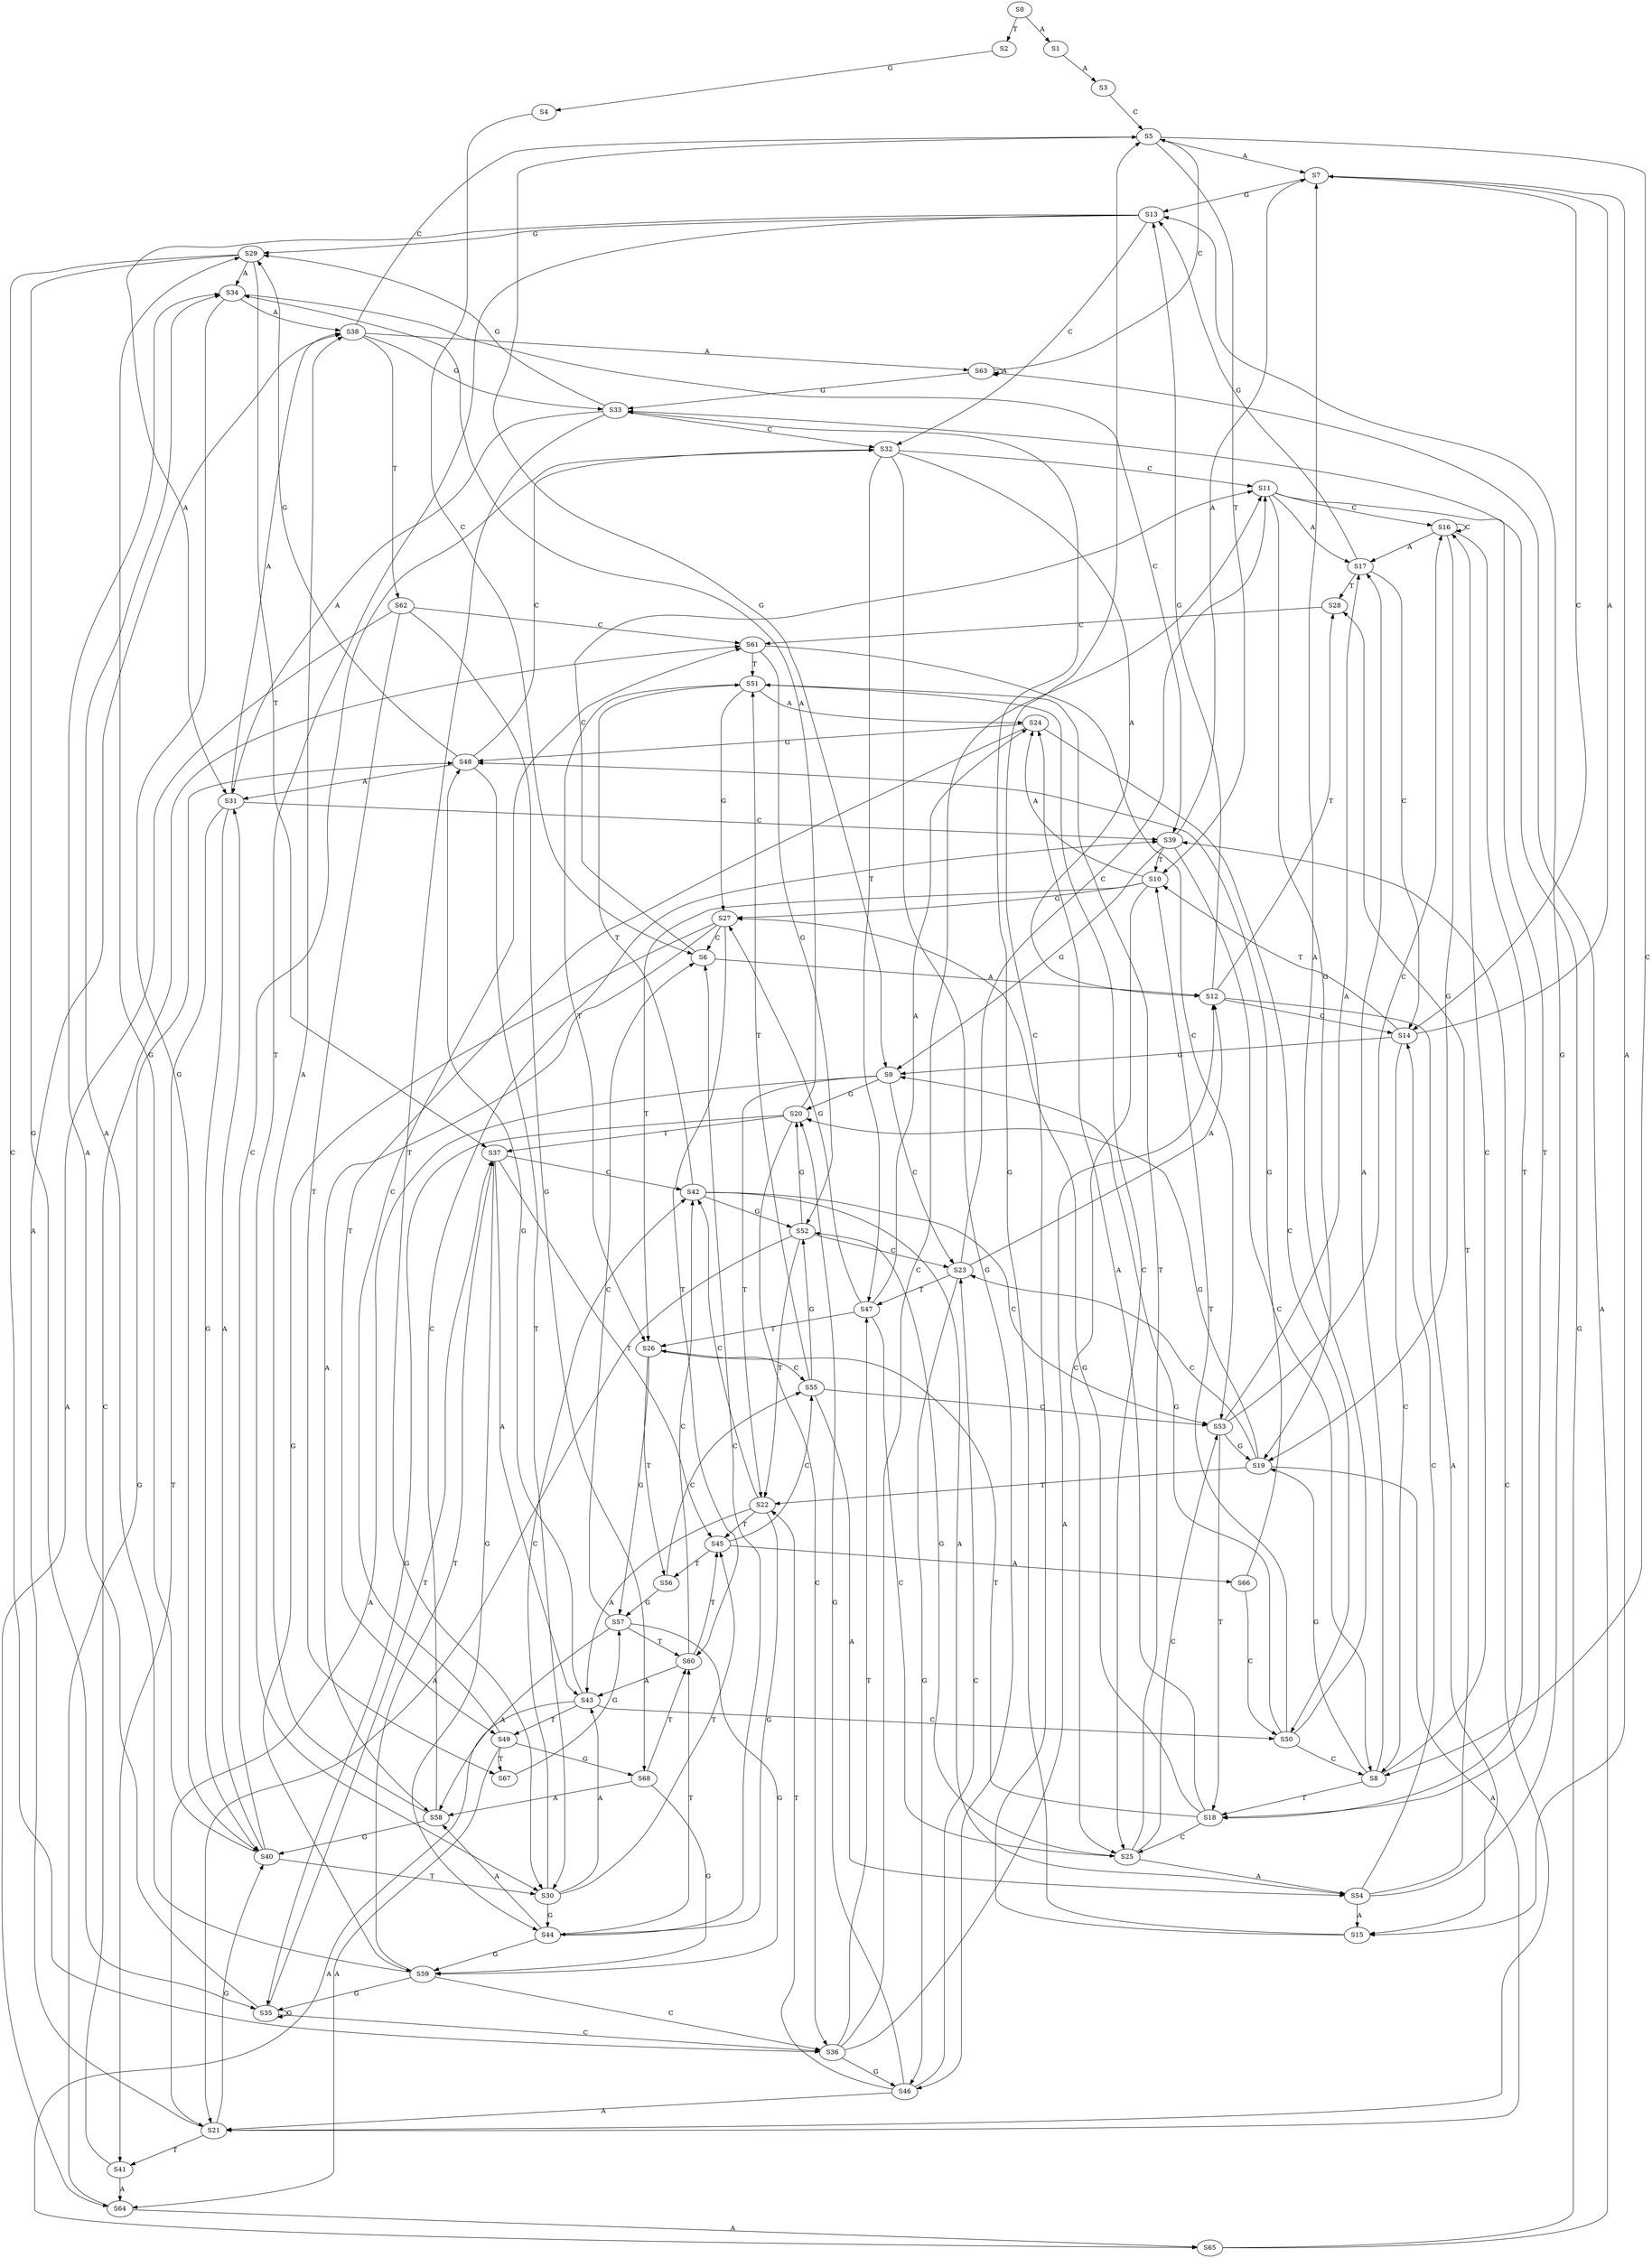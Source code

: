 strict digraph  {
	S0 -> S1 [ label = A ];
	S0 -> S2 [ label = T ];
	S1 -> S3 [ label = A ];
	S2 -> S4 [ label = G ];
	S3 -> S5 [ label = C ];
	S4 -> S6 [ label = C ];
	S5 -> S7 [ label = A ];
	S5 -> S8 [ label = C ];
	S5 -> S9 [ label = G ];
	S5 -> S10 [ label = T ];
	S6 -> S11 [ label = C ];
	S6 -> S12 [ label = A ];
	S7 -> S13 [ label = G ];
	S7 -> S14 [ label = C ];
	S7 -> S15 [ label = A ];
	S8 -> S16 [ label = C ];
	S8 -> S17 [ label = A ];
	S8 -> S18 [ label = T ];
	S8 -> S19 [ label = G ];
	S9 -> S20 [ label = G ];
	S9 -> S21 [ label = A ];
	S9 -> S22 [ label = T ];
	S9 -> S23 [ label = C ];
	S10 -> S24 [ label = A ];
	S10 -> S25 [ label = C ];
	S10 -> S26 [ label = T ];
	S10 -> S27 [ label = G ];
	S11 -> S19 [ label = G ];
	S11 -> S17 [ label = A ];
	S11 -> S18 [ label = T ];
	S11 -> S16 [ label = C ];
	S12 -> S13 [ label = G ];
	S12 -> S14 [ label = C ];
	S12 -> S15 [ label = A ];
	S12 -> S28 [ label = T ];
	S13 -> S29 [ label = G ];
	S13 -> S30 [ label = T ];
	S13 -> S31 [ label = A ];
	S13 -> S32 [ label = C ];
	S14 -> S10 [ label = T ];
	S14 -> S8 [ label = C ];
	S14 -> S7 [ label = A ];
	S14 -> S9 [ label = G ];
	S15 -> S33 [ label = G ];
	S15 -> S5 [ label = C ];
	S16 -> S19 [ label = G ];
	S16 -> S16 [ label = C ];
	S16 -> S17 [ label = A ];
	S16 -> S18 [ label = T ];
	S17 -> S13 [ label = G ];
	S17 -> S28 [ label = T ];
	S17 -> S14 [ label = C ];
	S18 -> S27 [ label = G ];
	S18 -> S25 [ label = C ];
	S18 -> S26 [ label = T ];
	S18 -> S24 [ label = A ];
	S19 -> S21 [ label = A ];
	S19 -> S20 [ label = G ];
	S19 -> S22 [ label = T ];
	S19 -> S23 [ label = C ];
	S20 -> S34 [ label = A ];
	S20 -> S35 [ label = G ];
	S20 -> S36 [ label = C ];
	S20 -> S37 [ label = T ];
	S21 -> S38 [ label = A ];
	S21 -> S39 [ label = C ];
	S21 -> S40 [ label = G ];
	S21 -> S41 [ label = T ];
	S22 -> S42 [ label = C ];
	S22 -> S43 [ label = A ];
	S22 -> S44 [ label = G ];
	S22 -> S45 [ label = T ];
	S23 -> S46 [ label = G ];
	S23 -> S47 [ label = T ];
	S23 -> S11 [ label = C ];
	S23 -> S12 [ label = A ];
	S24 -> S48 [ label = G ];
	S24 -> S49 [ label = T ];
	S24 -> S50 [ label = C ];
	S25 -> S51 [ label = T ];
	S25 -> S52 [ label = G ];
	S25 -> S53 [ label = C ];
	S25 -> S54 [ label = A ];
	S26 -> S55 [ label = C ];
	S26 -> S56 [ label = T ];
	S26 -> S57 [ label = G ];
	S27 -> S58 [ label = A ];
	S27 -> S6 [ label = C ];
	S27 -> S59 [ label = G ];
	S27 -> S60 [ label = T ];
	S28 -> S61 [ label = C ];
	S29 -> S34 [ label = A ];
	S29 -> S35 [ label = G ];
	S29 -> S37 [ label = T ];
	S29 -> S36 [ label = C ];
	S30 -> S43 [ label = A ];
	S30 -> S42 [ label = C ];
	S30 -> S44 [ label = G ];
	S30 -> S45 [ label = T ];
	S31 -> S38 [ label = A ];
	S31 -> S39 [ label = C ];
	S31 -> S41 [ label = T ];
	S31 -> S40 [ label = G ];
	S32 -> S11 [ label = C ];
	S32 -> S12 [ label = A ];
	S32 -> S46 [ label = G ];
	S32 -> S47 [ label = T ];
	S33 -> S30 [ label = T ];
	S33 -> S31 [ label = A ];
	S33 -> S32 [ label = C ];
	S33 -> S29 [ label = G ];
	S34 -> S38 [ label = A ];
	S34 -> S40 [ label = G ];
	S34 -> S39 [ label = C ];
	S35 -> S37 [ label = T ];
	S35 -> S36 [ label = C ];
	S35 -> S35 [ label = G ];
	S35 -> S34 [ label = A ];
	S36 -> S47 [ label = T ];
	S36 -> S11 [ label = C ];
	S36 -> S12 [ label = A ];
	S36 -> S46 [ label = G ];
	S37 -> S43 [ label = A ];
	S37 -> S42 [ label = C ];
	S37 -> S44 [ label = G ];
	S37 -> S45 [ label = T ];
	S38 -> S62 [ label = T ];
	S38 -> S5 [ label = C ];
	S38 -> S63 [ label = A ];
	S38 -> S33 [ label = G ];
	S39 -> S10 [ label = T ];
	S39 -> S9 [ label = G ];
	S39 -> S8 [ label = C ];
	S39 -> S7 [ label = A ];
	S40 -> S30 [ label = T ];
	S40 -> S29 [ label = G ];
	S40 -> S31 [ label = A ];
	S40 -> S32 [ label = C ];
	S41 -> S64 [ label = A ];
	S41 -> S61 [ label = C ];
	S42 -> S51 [ label = T ];
	S42 -> S52 [ label = G ];
	S42 -> S54 [ label = A ];
	S42 -> S53 [ label = C ];
	S43 -> S49 [ label = T ];
	S43 -> S48 [ label = G ];
	S43 -> S65 [ label = A ];
	S43 -> S50 [ label = C ];
	S44 -> S60 [ label = T ];
	S44 -> S59 [ label = G ];
	S44 -> S58 [ label = A ];
	S44 -> S6 [ label = C ];
	S45 -> S55 [ label = C ];
	S45 -> S66 [ label = A ];
	S45 -> S56 [ label = T ];
	S46 -> S20 [ label = G ];
	S46 -> S21 [ label = A ];
	S46 -> S23 [ label = C ];
	S46 -> S22 [ label = T ];
	S47 -> S24 [ label = A ];
	S47 -> S25 [ label = C ];
	S47 -> S26 [ label = T ];
	S47 -> S27 [ label = G ];
	S48 -> S30 [ label = T ];
	S48 -> S31 [ label = A ];
	S48 -> S32 [ label = C ];
	S48 -> S29 [ label = G ];
	S49 -> S61 [ label = C ];
	S49 -> S64 [ label = A ];
	S49 -> S67 [ label = T ];
	S49 -> S68 [ label = G ];
	S50 -> S9 [ label = G ];
	S50 -> S10 [ label = T ];
	S50 -> S8 [ label = C ];
	S50 -> S7 [ label = A ];
	S51 -> S27 [ label = G ];
	S51 -> S25 [ label = C ];
	S51 -> S24 [ label = A ];
	S51 -> S26 [ label = T ];
	S52 -> S20 [ label = G ];
	S52 -> S22 [ label = T ];
	S52 -> S23 [ label = C ];
	S52 -> S21 [ label = A ];
	S53 -> S16 [ label = C ];
	S53 -> S17 [ label = A ];
	S53 -> S18 [ label = T ];
	S53 -> S19 [ label = G ];
	S54 -> S28 [ label = T ];
	S54 -> S14 [ label = C ];
	S54 -> S15 [ label = A ];
	S54 -> S13 [ label = G ];
	S55 -> S54 [ label = A ];
	S55 -> S53 [ label = C ];
	S55 -> S52 [ label = G ];
	S55 -> S51 [ label = T ];
	S56 -> S57 [ label = G ];
	S56 -> S55 [ label = C ];
	S57 -> S59 [ label = G ];
	S57 -> S6 [ label = C ];
	S57 -> S60 [ label = T ];
	S57 -> S58 [ label = A ];
	S58 -> S40 [ label = G ];
	S58 -> S39 [ label = C ];
	S58 -> S38 [ label = A ];
	S59 -> S35 [ label = G ];
	S59 -> S36 [ label = C ];
	S59 -> S34 [ label = A ];
	S59 -> S37 [ label = T ];
	S60 -> S42 [ label = C ];
	S60 -> S45 [ label = T ];
	S60 -> S43 [ label = A ];
	S61 -> S53 [ label = C ];
	S61 -> S52 [ label = G ];
	S61 -> S51 [ label = T ];
	S62 -> S64 [ label = A ];
	S62 -> S61 [ label = C ];
	S62 -> S68 [ label = G ];
	S62 -> S67 [ label = T ];
	S63 -> S33 [ label = G ];
	S63 -> S5 [ label = C ];
	S63 -> S63 [ label = A ];
	S64 -> S48 [ label = G ];
	S64 -> S65 [ label = A ];
	S65 -> S33 [ label = G ];
	S65 -> S63 [ label = A ];
	S66 -> S50 [ label = C ];
	S66 -> S48 [ label = G ];
	S67 -> S57 [ label = G ];
	S68 -> S59 [ label = G ];
	S68 -> S58 [ label = A ];
	S68 -> S60 [ label = T ];
}
